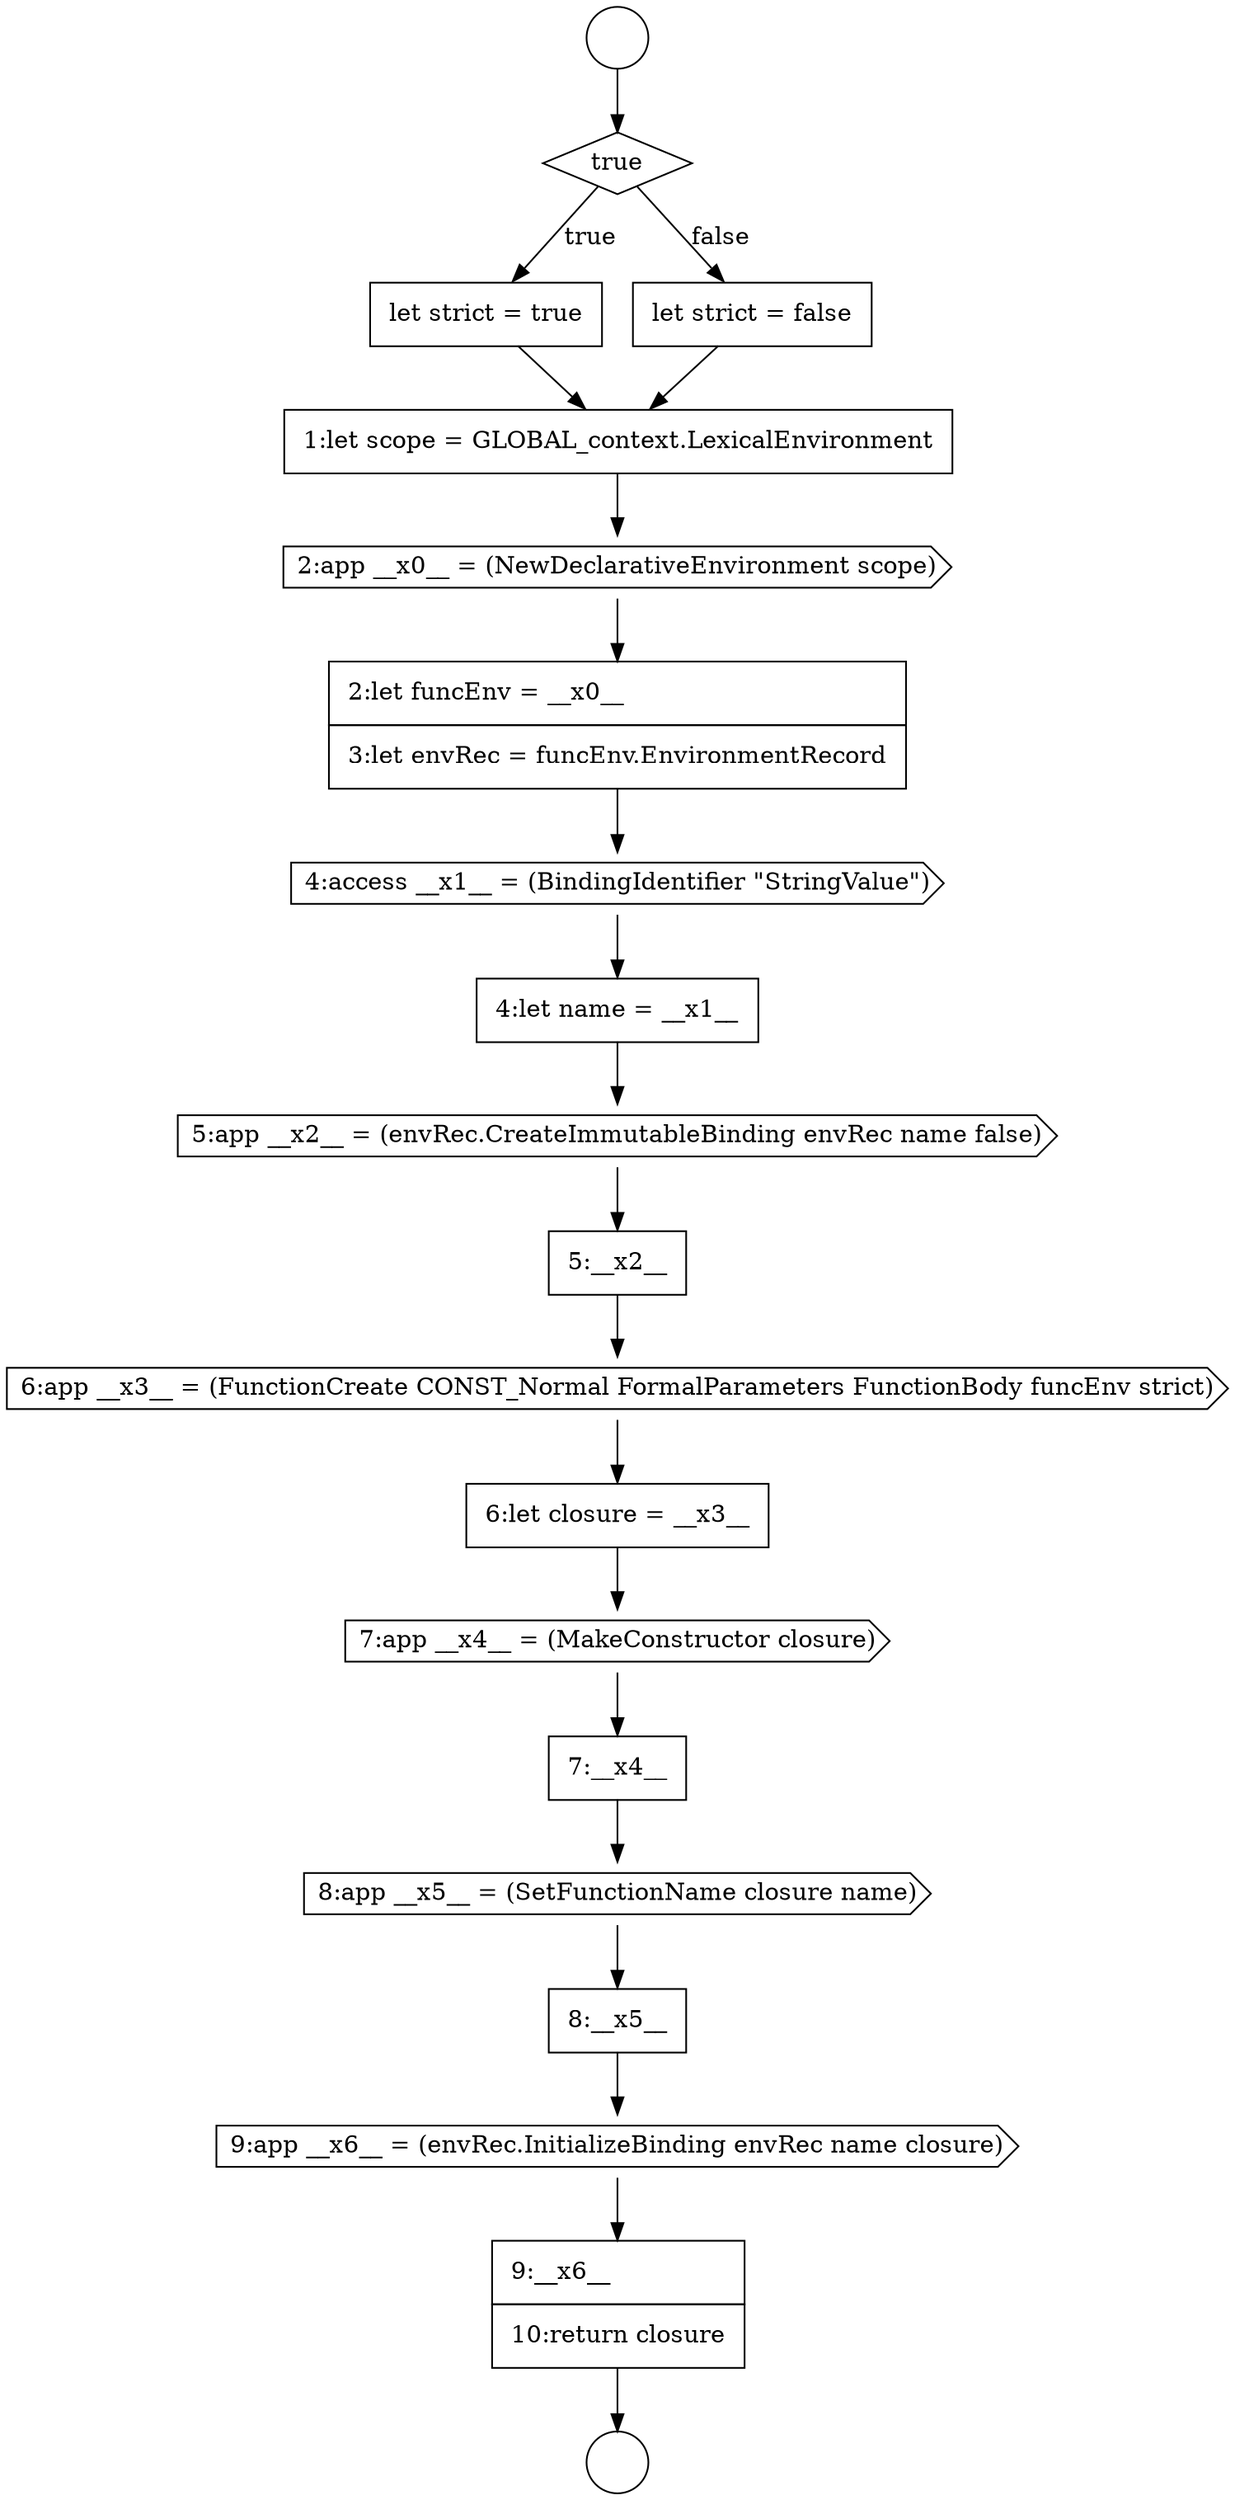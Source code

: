 digraph {
  node7854 [shape=cds, label=<<font color="black">6:app __x3__ = (FunctionCreate CONST_Normal FormalParameters FunctionBody funcEnv strict)</font>> color="black" fillcolor="white" style=filled]
  node7850 [shape=cds, label=<<font color="black">4:access __x1__ = (BindingIdentifier &quot;StringValue&quot;)</font>> color="black" fillcolor="white" style=filled]
  node7857 [shape=none, margin=0, label=<<font color="black">
    <table border="0" cellborder="1" cellspacing="0" cellpadding="10">
      <tr><td align="left">7:__x4__</td></tr>
    </table>
  </font>> color="black" fillcolor="white" style=filled]
  node7845 [shape=none, margin=0, label=<<font color="black">
    <table border="0" cellborder="1" cellspacing="0" cellpadding="10">
      <tr><td align="left">let strict = true</td></tr>
    </table>
  </font>> color="black" fillcolor="white" style=filled]
  node7846 [shape=none, margin=0, label=<<font color="black">
    <table border="0" cellborder="1" cellspacing="0" cellpadding="10">
      <tr><td align="left">let strict = false</td></tr>
    </table>
  </font>> color="black" fillcolor="white" style=filled]
  node7860 [shape=cds, label=<<font color="black">9:app __x6__ = (envRec.InitializeBinding envRec name closure)</font>> color="black" fillcolor="white" style=filled]
  node7843 [shape=circle label=" " color="black" fillcolor="white" style=filled]
  node7852 [shape=cds, label=<<font color="black">5:app __x2__ = (envRec.CreateImmutableBinding envRec name false)</font>> color="black" fillcolor="white" style=filled]
  node7847 [shape=none, margin=0, label=<<font color="black">
    <table border="0" cellborder="1" cellspacing="0" cellpadding="10">
      <tr><td align="left">1:let scope = GLOBAL_context.LexicalEnvironment</td></tr>
    </table>
  </font>> color="black" fillcolor="white" style=filled]
  node7844 [shape=diamond, label=<<font color="black">true</font>> color="black" fillcolor="white" style=filled]
  node7855 [shape=none, margin=0, label=<<font color="black">
    <table border="0" cellborder="1" cellspacing="0" cellpadding="10">
      <tr><td align="left">6:let closure = __x3__</td></tr>
    </table>
  </font>> color="black" fillcolor="white" style=filled]
  node7851 [shape=none, margin=0, label=<<font color="black">
    <table border="0" cellborder="1" cellspacing="0" cellpadding="10">
      <tr><td align="left">4:let name = __x1__</td></tr>
    </table>
  </font>> color="black" fillcolor="white" style=filled]
  node7858 [shape=cds, label=<<font color="black">8:app __x5__ = (SetFunctionName closure name)</font>> color="black" fillcolor="white" style=filled]
  node7856 [shape=cds, label=<<font color="black">7:app __x4__ = (MakeConstructor closure)</font>> color="black" fillcolor="white" style=filled]
  node7849 [shape=none, margin=0, label=<<font color="black">
    <table border="0" cellborder="1" cellspacing="0" cellpadding="10">
      <tr><td align="left">2:let funcEnv = __x0__</td></tr>
      <tr><td align="left">3:let envRec = funcEnv.EnvironmentRecord</td></tr>
    </table>
  </font>> color="black" fillcolor="white" style=filled]
  node7859 [shape=none, margin=0, label=<<font color="black">
    <table border="0" cellborder="1" cellspacing="0" cellpadding="10">
      <tr><td align="left">8:__x5__</td></tr>
    </table>
  </font>> color="black" fillcolor="white" style=filled]
  node7842 [shape=circle label=" " color="black" fillcolor="white" style=filled]
  node7853 [shape=none, margin=0, label=<<font color="black">
    <table border="0" cellborder="1" cellspacing="0" cellpadding="10">
      <tr><td align="left">5:__x2__</td></tr>
    </table>
  </font>> color="black" fillcolor="white" style=filled]
  node7848 [shape=cds, label=<<font color="black">2:app __x0__ = (NewDeclarativeEnvironment scope)</font>> color="black" fillcolor="white" style=filled]
  node7861 [shape=none, margin=0, label=<<font color="black">
    <table border="0" cellborder="1" cellspacing="0" cellpadding="10">
      <tr><td align="left">9:__x6__</td></tr>
      <tr><td align="left">10:return closure</td></tr>
    </table>
  </font>> color="black" fillcolor="white" style=filled]
  node7847 -> node7848 [ color="black"]
  node7853 -> node7854 [ color="black"]
  node7846 -> node7847 [ color="black"]
  node7848 -> node7849 [ color="black"]
  node7851 -> node7852 [ color="black"]
  node7844 -> node7845 [label=<<font color="black">true</font>> color="black"]
  node7844 -> node7846 [label=<<font color="black">false</font>> color="black"]
  node7842 -> node7844 [ color="black"]
  node7856 -> node7857 [ color="black"]
  node7859 -> node7860 [ color="black"]
  node7855 -> node7856 [ color="black"]
  node7845 -> node7847 [ color="black"]
  node7850 -> node7851 [ color="black"]
  node7854 -> node7855 [ color="black"]
  node7860 -> node7861 [ color="black"]
  node7849 -> node7850 [ color="black"]
  node7857 -> node7858 [ color="black"]
  node7861 -> node7843 [ color="black"]
  node7858 -> node7859 [ color="black"]
  node7852 -> node7853 [ color="black"]
}
